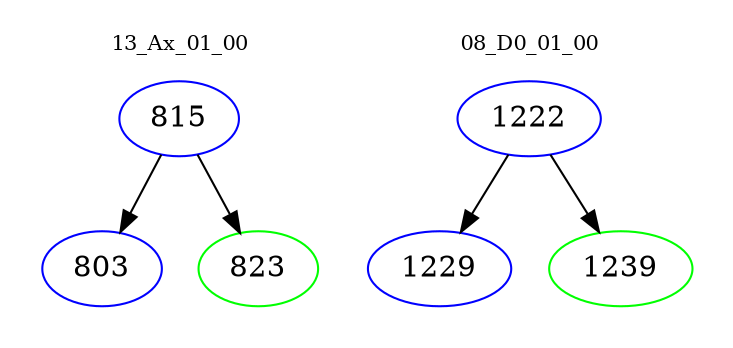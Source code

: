 digraph{
subgraph cluster_0 {
color = white
label = "13_Ax_01_00";
fontsize=10;
T0_815 [label="815", color="blue"]
T0_815 -> T0_803 [color="black"]
T0_803 [label="803", color="blue"]
T0_815 -> T0_823 [color="black"]
T0_823 [label="823", color="green"]
}
subgraph cluster_1 {
color = white
label = "08_D0_01_00";
fontsize=10;
T1_1222 [label="1222", color="blue"]
T1_1222 -> T1_1229 [color="black"]
T1_1229 [label="1229", color="blue"]
T1_1222 -> T1_1239 [color="black"]
T1_1239 [label="1239", color="green"]
}
}
